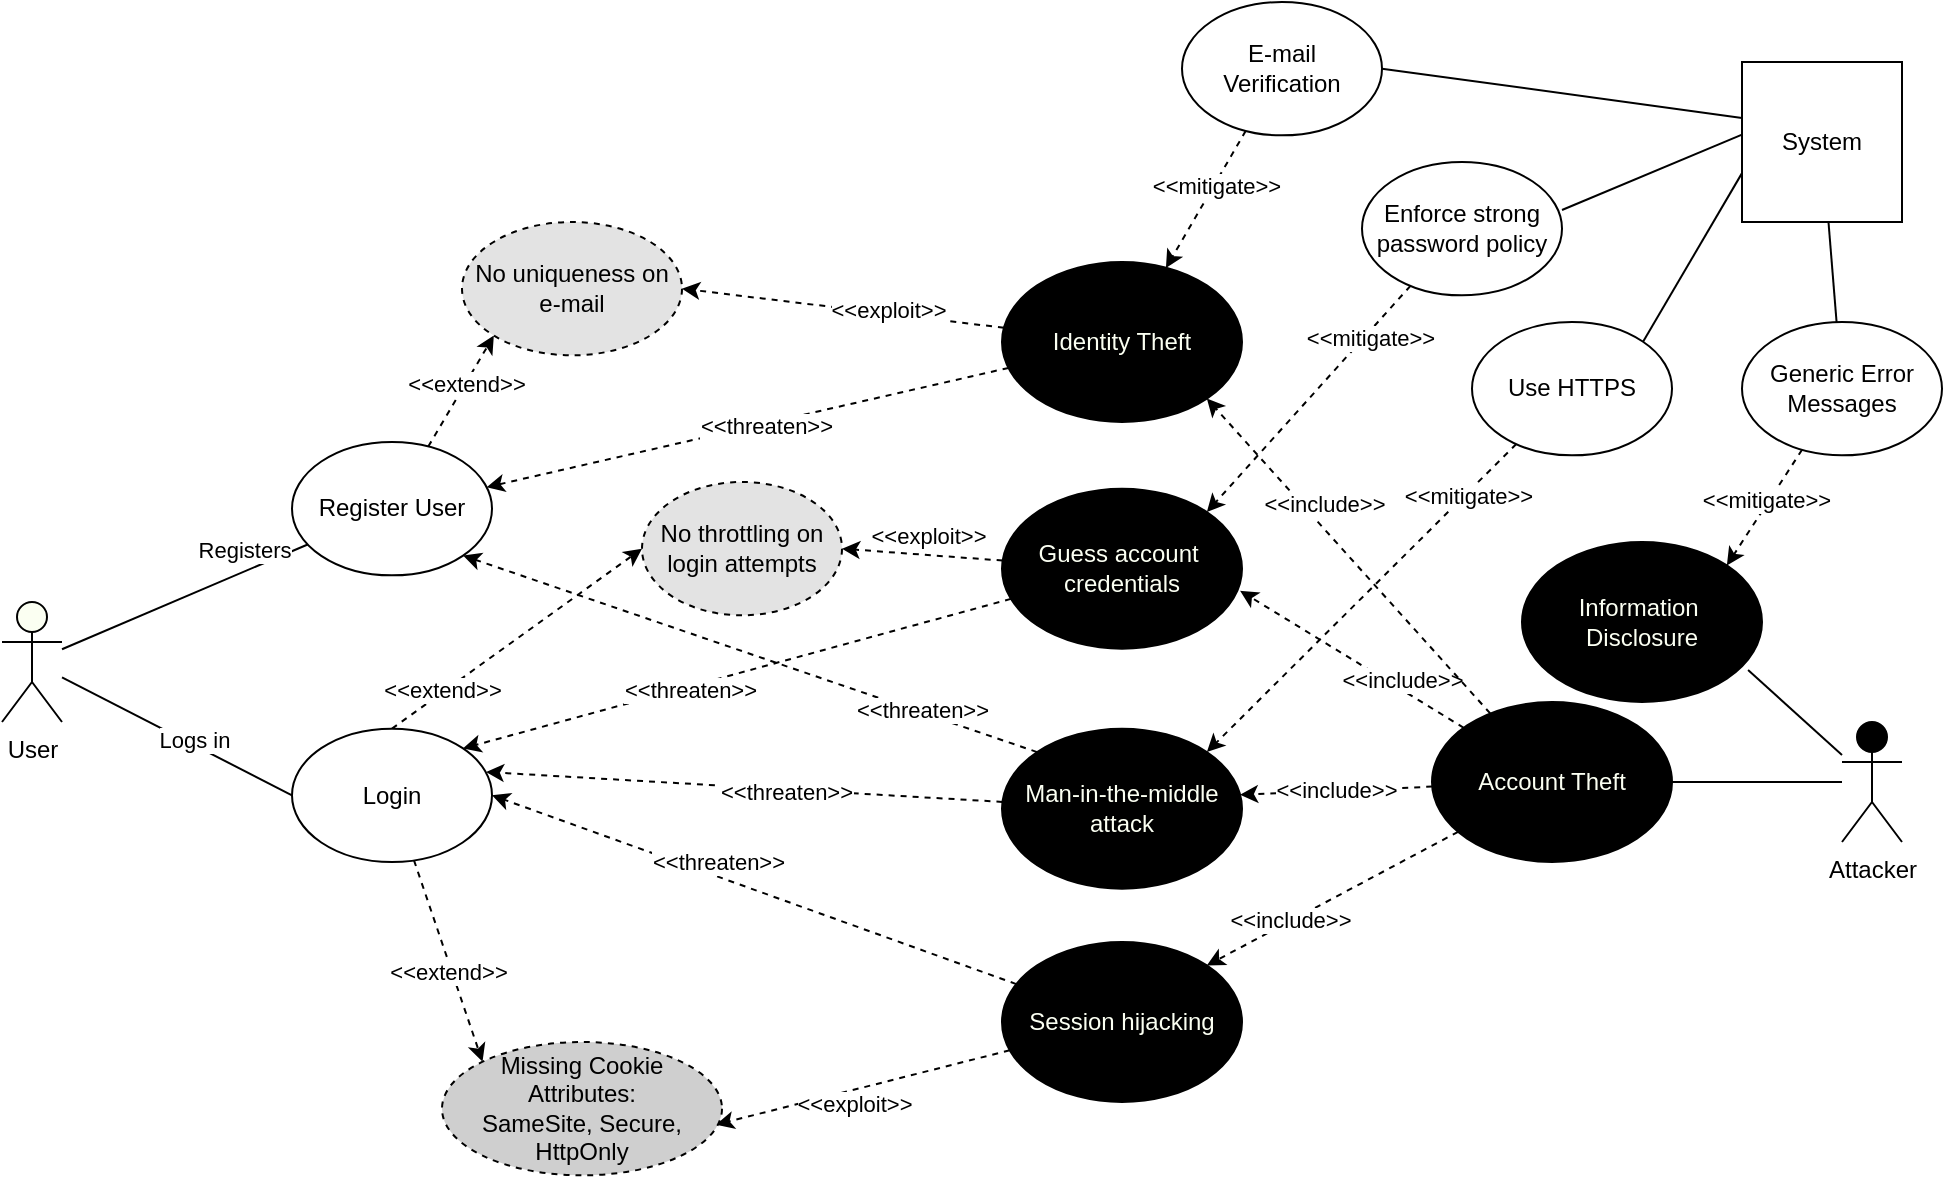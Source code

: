 <mxfile version="14.6.11" type="github">
  <diagram id="ryVlB7PdQjzx0bgTUUh0" name="Page-1">
    <mxGraphModel dx="1287" dy="754" grid="1" gridSize="10" guides="1" tooltips="1" connect="1" arrows="1" fold="1" page="1" pageScale="1" pageWidth="1654" pageHeight="1169" math="0" shadow="0">
      <root>
        <mxCell id="0" />
        <mxCell id="1" parent="0" />
        <mxCell id="sZjGSIEbr4CvCZts8M8v-53" style="edgeStyle=none;rounded=0;orthogonalLoop=1;jettySize=auto;html=1;entryX=1;entryY=0.5;entryDx=0;entryDy=0;endArrow=none;endFill=0;" parent="1" source="sZjGSIEbr4CvCZts8M8v-1" target="sZjGSIEbr4CvCZts8M8v-14" edge="1">
          <mxGeometry relative="1" as="geometry" />
        </mxCell>
        <mxCell id="Xejvp9J6sHZH6csEbWsi-18" style="edgeStyle=none;rounded=0;orthogonalLoop=1;jettySize=auto;html=1;entryX=0.942;entryY=0.8;entryDx=0;entryDy=0;entryPerimeter=0;endArrow=none;endFill=0;" edge="1" parent="1" source="sZjGSIEbr4CvCZts8M8v-1" target="Xejvp9J6sHZH6csEbWsi-17">
          <mxGeometry relative="1" as="geometry" />
        </mxCell>
        <mxCell id="sZjGSIEbr4CvCZts8M8v-1" value="Attacker" style="shape=umlActor;verticalLabelPosition=bottom;verticalAlign=top;html=1;outlineConnect=0;fillColor=#000000;" parent="1" vertex="1">
          <mxGeometry x="1230" y="380" width="30" height="60" as="geometry" />
        </mxCell>
        <mxCell id="sZjGSIEbr4CvCZts8M8v-20" style="edgeStyle=none;rounded=0;orthogonalLoop=1;jettySize=auto;html=1;endArrow=none;endFill=0;" parent="1" source="sZjGSIEbr4CvCZts8M8v-7" target="sZjGSIEbr4CvCZts8M8v-12" edge="1">
          <mxGeometry relative="1" as="geometry" />
        </mxCell>
        <mxCell id="sZjGSIEbr4CvCZts8M8v-21" value="Registers" style="edgeLabel;html=1;align=center;verticalAlign=middle;resizable=0;points=[];" parent="sZjGSIEbr4CvCZts8M8v-20" vertex="1" connectable="0">
          <mxGeometry x="0.382" y="-2" relative="1" as="geometry">
            <mxPoint x="4.63" y="-15.59" as="offset" />
          </mxGeometry>
        </mxCell>
        <mxCell id="sZjGSIEbr4CvCZts8M8v-22" style="edgeStyle=none;rounded=0;orthogonalLoop=1;jettySize=auto;html=1;entryX=0;entryY=0.5;entryDx=0;entryDy=0;endArrow=none;endFill=0;" parent="1" source="sZjGSIEbr4CvCZts8M8v-7" target="sZjGSIEbr4CvCZts8M8v-8" edge="1">
          <mxGeometry relative="1" as="geometry" />
        </mxCell>
        <mxCell id="sZjGSIEbr4CvCZts8M8v-25" value="Logs in" style="edgeLabel;html=1;align=center;verticalAlign=middle;resizable=0;points=[];" parent="sZjGSIEbr4CvCZts8M8v-22" vertex="1" connectable="0">
          <mxGeometry x="0.126" y="2" relative="1" as="geometry">
            <mxPoint as="offset" />
          </mxGeometry>
        </mxCell>
        <mxCell id="sZjGSIEbr4CvCZts8M8v-7" value="User" style="shape=umlActor;verticalLabelPosition=bottom;verticalAlign=top;html=1;outlineConnect=0;fillColor=#FBFFF2;" parent="1" vertex="1">
          <mxGeometry x="310" y="320.0" width="30" height="60" as="geometry" />
        </mxCell>
        <mxCell id="sZjGSIEbr4CvCZts8M8v-43" style="edgeStyle=none;rounded=0;orthogonalLoop=1;jettySize=auto;html=1;entryX=0;entryY=0.5;entryDx=0;entryDy=0;dashed=1;exitX=0.5;exitY=0;exitDx=0;exitDy=0;" parent="1" source="sZjGSIEbr4CvCZts8M8v-8" target="sZjGSIEbr4CvCZts8M8v-42" edge="1">
          <mxGeometry relative="1" as="geometry" />
        </mxCell>
        <mxCell id="sZjGSIEbr4CvCZts8M8v-50" value="&amp;lt;&amp;lt;extend&amp;gt;&amp;gt;" style="edgeLabel;html=1;align=center;verticalAlign=middle;resizable=0;points=[];" parent="sZjGSIEbr4CvCZts8M8v-43" vertex="1" connectable="0">
          <mxGeometry x="-0.451" y="2" relative="1" as="geometry">
            <mxPoint x="-8.9" y="6.52" as="offset" />
          </mxGeometry>
        </mxCell>
        <mxCell id="sZjGSIEbr4CvCZts8M8v-70" style="edgeStyle=none;rounded=0;orthogonalLoop=1;jettySize=auto;html=1;dashed=1;entryX=0;entryY=0;entryDx=0;entryDy=0;" parent="1" source="sZjGSIEbr4CvCZts8M8v-8" target="sZjGSIEbr4CvCZts8M8v-71" edge="1">
          <mxGeometry relative="1" as="geometry">
            <mxPoint x="625" y="480" as="targetPoint" />
          </mxGeometry>
        </mxCell>
        <mxCell id="sZjGSIEbr4CvCZts8M8v-73" value="&amp;lt;&amp;lt;extend&amp;gt;&amp;gt;" style="edgeLabel;html=1;align=center;verticalAlign=middle;resizable=0;points=[];" parent="sZjGSIEbr4CvCZts8M8v-70" vertex="1" connectable="0">
          <mxGeometry x="0.284" y="2" relative="1" as="geometry">
            <mxPoint x="-7.43" y="-8.83" as="offset" />
          </mxGeometry>
        </mxCell>
        <mxCell id="sZjGSIEbr4CvCZts8M8v-8" value="Login" style="ellipse;whiteSpace=wrap;html=1;" parent="1" vertex="1">
          <mxGeometry x="455" y="383.33" width="100" height="66.67" as="geometry" />
        </mxCell>
        <mxCell id="dVIonwqCxStYmmZDMTs0-17" style="edgeStyle=none;rounded=0;orthogonalLoop=1;jettySize=auto;html=1;entryX=0.97;entryY=0.325;entryDx=0;entryDy=0;dashed=1;endArrow=classic;endFill=1;entryPerimeter=0;" parent="1" source="sZjGSIEbr4CvCZts8M8v-11" target="sZjGSIEbr4CvCZts8M8v-8" edge="1">
          <mxGeometry relative="1" as="geometry" />
        </mxCell>
        <mxCell id="dVIonwqCxStYmmZDMTs0-18" value="&amp;lt;&amp;lt;threaten&amp;gt;&amp;gt;" style="edgeLabel;html=1;align=center;verticalAlign=middle;resizable=0;points=[];" parent="dVIonwqCxStYmmZDMTs0-17" vertex="1" connectable="0">
          <mxGeometry x="-0.162" y="2" relative="1" as="geometry">
            <mxPoint y="-1" as="offset" />
          </mxGeometry>
        </mxCell>
        <mxCell id="sZjGSIEbr4CvCZts8M8v-11" value="&lt;font color=&quot;#fbfff2&quot;&gt;Man-in-the-middle&lt;br&gt;attack&lt;br&gt;&lt;/font&gt;" style="ellipse;whiteSpace=wrap;html=1;fillColor=#000000;" parent="1" vertex="1">
          <mxGeometry x="810" y="383.33" width="120" height="80" as="geometry" />
        </mxCell>
        <mxCell id="Xejvp9J6sHZH6csEbWsi-5" style="rounded=0;orthogonalLoop=1;jettySize=auto;html=1;entryX=0;entryY=1;entryDx=0;entryDy=0;dashed=1;" edge="1" parent="1" source="sZjGSIEbr4CvCZts8M8v-12" target="Xejvp9J6sHZH6csEbWsi-4">
          <mxGeometry relative="1" as="geometry" />
        </mxCell>
        <mxCell id="Xejvp9J6sHZH6csEbWsi-6" value="&amp;lt;&amp;lt;extend&amp;gt;&amp;gt;" style="edgeLabel;html=1;align=center;verticalAlign=middle;resizable=0;points=[];" vertex="1" connectable="0" parent="Xejvp9J6sHZH6csEbWsi-5">
          <mxGeometry x="0.142" relative="1" as="geometry">
            <mxPoint as="offset" />
          </mxGeometry>
        </mxCell>
        <mxCell id="sZjGSIEbr4CvCZts8M8v-12" value="Register User" style="ellipse;whiteSpace=wrap;html=1;" parent="1" vertex="1">
          <mxGeometry x="455" y="240" width="100" height="66.67" as="geometry" />
        </mxCell>
        <mxCell id="dVIonwqCxStYmmZDMTs0-7" style="edgeStyle=none;rounded=0;orthogonalLoop=1;jettySize=auto;html=1;entryX=1;entryY=0;entryDx=0;entryDy=0;endArrow=classic;endFill=1;dashed=1;" parent="1" source="sZjGSIEbr4CvCZts8M8v-13" target="sZjGSIEbr4CvCZts8M8v-11" edge="1">
          <mxGeometry relative="1" as="geometry" />
        </mxCell>
        <mxCell id="dVIonwqCxStYmmZDMTs0-8" value="&amp;lt;&amp;lt;mitigate&amp;gt;&amp;gt;" style="edgeLabel;html=1;align=center;verticalAlign=middle;resizable=0;points=[];" parent="dVIonwqCxStYmmZDMTs0-7" vertex="1" connectable="0">
          <mxGeometry x="-0.669" y="1" relative="1" as="geometry">
            <mxPoint as="offset" />
          </mxGeometry>
        </mxCell>
        <mxCell id="sZjGSIEbr4CvCZts8M8v-13" value="Use HTTPS" style="ellipse;whiteSpace=wrap;html=1;" parent="1" vertex="1">
          <mxGeometry x="1045" y="180" width="100" height="66.67" as="geometry" />
        </mxCell>
        <mxCell id="sZjGSIEbr4CvCZts8M8v-47" value="&amp;lt;&amp;lt;include&amp;gt;&amp;gt;" style="edgeStyle=none;rounded=0;orthogonalLoop=1;jettySize=auto;html=1;entryX=0.992;entryY=0.638;entryDx=0;entryDy=0;entryPerimeter=0;dashed=1;" parent="1" source="sZjGSIEbr4CvCZts8M8v-14" target="sZjGSIEbr4CvCZts8M8v-29" edge="1">
          <mxGeometry x="-0.416" y="-3" relative="1" as="geometry">
            <mxPoint y="-1" as="offset" />
          </mxGeometry>
        </mxCell>
        <mxCell id="sZjGSIEbr4CvCZts8M8v-48" value="&amp;lt;&amp;lt;include&amp;gt;&amp;gt;" style="edgeStyle=none;rounded=0;orthogonalLoop=1;jettySize=auto;html=1;entryX=0.992;entryY=0.413;entryDx=0;entryDy=0;entryPerimeter=0;dashed=1;" parent="1" source="sZjGSIEbr4CvCZts8M8v-14" target="sZjGSIEbr4CvCZts8M8v-11" edge="1">
          <mxGeometry relative="1" as="geometry" />
        </mxCell>
        <mxCell id="sZjGSIEbr4CvCZts8M8v-51" style="edgeStyle=none;rounded=0;orthogonalLoop=1;jettySize=auto;html=1;entryX=1;entryY=0;entryDx=0;entryDy=0;dashed=1;" parent="1" source="sZjGSIEbr4CvCZts8M8v-14" target="sZjGSIEbr4CvCZts8M8v-46" edge="1">
          <mxGeometry relative="1" as="geometry" />
        </mxCell>
        <mxCell id="sZjGSIEbr4CvCZts8M8v-52" value="&amp;lt;&amp;lt;include&amp;gt;&amp;gt;" style="edgeLabel;html=1;align=center;verticalAlign=middle;resizable=0;points=[];" parent="sZjGSIEbr4CvCZts8M8v-51" vertex="1" connectable="0">
          <mxGeometry x="0.337" y="-1" relative="1" as="geometry">
            <mxPoint as="offset" />
          </mxGeometry>
        </mxCell>
        <mxCell id="sZjGSIEbr4CvCZts8M8v-95" style="edgeStyle=none;rounded=0;orthogonalLoop=1;jettySize=auto;html=1;dashed=1;entryX=1;entryY=1;entryDx=0;entryDy=0;" parent="1" source="sZjGSIEbr4CvCZts8M8v-14" target="sZjGSIEbr4CvCZts8M8v-86" edge="1">
          <mxGeometry relative="1" as="geometry">
            <mxPoint x="1085" y="320" as="targetPoint" />
          </mxGeometry>
        </mxCell>
        <mxCell id="sZjGSIEbr4CvCZts8M8v-96" value="&amp;lt;&amp;lt;include&amp;gt;&amp;gt;" style="edgeLabel;html=1;align=center;verticalAlign=middle;resizable=0;points=[];" parent="sZjGSIEbr4CvCZts8M8v-95" vertex="1" connectable="0">
          <mxGeometry x="-0.04" y="4" relative="1" as="geometry">
            <mxPoint x="-12.91" y="-32.57" as="offset" />
          </mxGeometry>
        </mxCell>
        <mxCell id="sZjGSIEbr4CvCZts8M8v-14" value="&lt;font color=&quot;#fbfff2&quot;&gt;Account Theft&lt;br&gt;&lt;/font&gt;" style="ellipse;whiteSpace=wrap;html=1;fillColor=#000000;" parent="1" vertex="1">
          <mxGeometry x="1025" y="370" width="120" height="80" as="geometry" />
        </mxCell>
        <mxCell id="sZjGSIEbr4CvCZts8M8v-82" style="edgeStyle=none;rounded=0;orthogonalLoop=1;jettySize=auto;html=1;entryX=1;entryY=0.36;entryDx=0;entryDy=0;entryPerimeter=0;endArrow=none;endFill=0;" parent="1" target="sZjGSIEbr4CvCZts8M8v-28" edge="1">
          <mxGeometry relative="1" as="geometry">
            <mxPoint x="1180" y="86.286" as="sourcePoint" />
          </mxGeometry>
        </mxCell>
        <mxCell id="sZjGSIEbr4CvCZts8M8v-88" style="edgeStyle=none;rounded=0;orthogonalLoop=1;jettySize=auto;html=1;entryX=1;entryY=0.5;entryDx=0;entryDy=0;endArrow=none;endFill=0;" parent="1" target="sZjGSIEbr4CvCZts8M8v-84" edge="1">
          <mxGeometry relative="1" as="geometry">
            <mxPoint x="1180" y="77.949" as="sourcePoint" />
          </mxGeometry>
        </mxCell>
        <mxCell id="dVIonwqCxStYmmZDMTs0-6" style="rounded=0;orthogonalLoop=1;jettySize=auto;html=1;entryX=1;entryY=0;entryDx=0;entryDy=0;endArrow=none;endFill=0;" parent="1" target="sZjGSIEbr4CvCZts8M8v-13" edge="1">
          <mxGeometry relative="1" as="geometry">
            <mxPoint x="1180" y="105.567" as="sourcePoint" />
          </mxGeometry>
        </mxCell>
        <mxCell id="sZjGSIEbr4CvCZts8M8v-34" style="edgeStyle=none;rounded=0;orthogonalLoop=1;jettySize=auto;html=1;entryX=1;entryY=0;entryDx=0;entryDy=0;dashed=1;" parent="1" source="sZjGSIEbr4CvCZts8M8v-28" target="sZjGSIEbr4CvCZts8M8v-29" edge="1">
          <mxGeometry relative="1" as="geometry" />
        </mxCell>
        <mxCell id="sZjGSIEbr4CvCZts8M8v-35" value="&amp;lt;&amp;lt;mitigate&amp;gt;&amp;gt;" style="edgeLabel;html=1;align=center;verticalAlign=middle;resizable=0;points=[];" parent="sZjGSIEbr4CvCZts8M8v-34" vertex="1" connectable="0">
          <mxGeometry x="-0.385" y="-1" relative="1" as="geometry">
            <mxPoint x="11.26" y="-8.32" as="offset" />
          </mxGeometry>
        </mxCell>
        <mxCell id="sZjGSIEbr4CvCZts8M8v-28" value="Enforce strong&lt;br&gt;password policy" style="ellipse;whiteSpace=wrap;html=1;" parent="1" vertex="1">
          <mxGeometry x="990" y="100" width="100" height="66.67" as="geometry" />
        </mxCell>
        <mxCell id="sZjGSIEbr4CvCZts8M8v-62" style="edgeStyle=none;rounded=0;orthogonalLoop=1;jettySize=auto;html=1;entryX=1;entryY=0.5;entryDx=0;entryDy=0;dashed=1;" parent="1" source="sZjGSIEbr4CvCZts8M8v-29" target="sZjGSIEbr4CvCZts8M8v-42" edge="1">
          <mxGeometry relative="1" as="geometry" />
        </mxCell>
        <mxCell id="sZjGSIEbr4CvCZts8M8v-63" value="&amp;lt;&amp;lt;exploit&amp;gt;&amp;gt;" style="edgeLabel;html=1;align=center;verticalAlign=middle;resizable=0;points=[];" parent="sZjGSIEbr4CvCZts8M8v-62" vertex="1" connectable="0">
          <mxGeometry x="0.275" y="-1" relative="1" as="geometry">
            <mxPoint x="13.87" y="-7.47" as="offset" />
          </mxGeometry>
        </mxCell>
        <mxCell id="dVIonwqCxStYmmZDMTs0-19" style="edgeStyle=none;rounded=0;orthogonalLoop=1;jettySize=auto;html=1;dashed=1;endArrow=classic;endFill=1;entryX=1;entryY=0;entryDx=0;entryDy=0;" parent="1" source="sZjGSIEbr4CvCZts8M8v-29" target="sZjGSIEbr4CvCZts8M8v-8" edge="1">
          <mxGeometry relative="1" as="geometry" />
        </mxCell>
        <mxCell id="dVIonwqCxStYmmZDMTs0-20" value="&amp;lt;&amp;lt;threaten&amp;gt;&amp;gt;" style="edgeLabel;html=1;align=center;verticalAlign=middle;resizable=0;points=[];" parent="dVIonwqCxStYmmZDMTs0-19" vertex="1" connectable="0">
          <mxGeometry x="0.124" relative="1" as="geometry">
            <mxPoint x="-6.63" y="3.5" as="offset" />
          </mxGeometry>
        </mxCell>
        <mxCell id="sZjGSIEbr4CvCZts8M8v-29" value="&lt;font color=&quot;#fbfff2&quot;&gt;Guess account&amp;nbsp;&lt;br&gt;credentials&lt;br&gt;&lt;/font&gt;" style="ellipse;whiteSpace=wrap;html=1;fillColor=#000000;" parent="1" vertex="1">
          <mxGeometry x="810" y="263.33" width="120" height="80" as="geometry" />
        </mxCell>
        <mxCell id="sZjGSIEbr4CvCZts8M8v-42" value="No throttling on&lt;br&gt;login attempts" style="ellipse;whiteSpace=wrap;html=1;dashed=1;fillColor=#E3E3E3;" parent="1" vertex="1">
          <mxGeometry x="630" y="260.0" width="100" height="66.67" as="geometry" />
        </mxCell>
        <mxCell id="sZjGSIEbr4CvCZts8M8v-72" value="&amp;lt;&amp;lt;exploit&amp;gt;&amp;gt;" style="edgeStyle=none;rounded=0;orthogonalLoop=1;jettySize=auto;html=1;entryX=0.979;entryY=0.62;entryDx=0;entryDy=0;entryPerimeter=0;dashed=1;" parent="1" source="sZjGSIEbr4CvCZts8M8v-46" target="sZjGSIEbr4CvCZts8M8v-71" edge="1">
          <mxGeometry x="0.088" y="7" relative="1" as="geometry">
            <mxPoint as="offset" />
          </mxGeometry>
        </mxCell>
        <mxCell id="dVIonwqCxStYmmZDMTs0-15" style="edgeStyle=none;rounded=0;orthogonalLoop=1;jettySize=auto;html=1;entryX=1;entryY=0.5;entryDx=0;entryDy=0;dashed=1;endArrow=classic;endFill=1;" parent="1" source="sZjGSIEbr4CvCZts8M8v-46" target="sZjGSIEbr4CvCZts8M8v-8" edge="1">
          <mxGeometry relative="1" as="geometry" />
        </mxCell>
        <mxCell id="dVIonwqCxStYmmZDMTs0-16" value="&amp;lt;&amp;lt;threaten&amp;gt;&amp;gt;" style="edgeLabel;html=1;align=center;verticalAlign=middle;resizable=0;points=[];" parent="dVIonwqCxStYmmZDMTs0-15" vertex="1" connectable="0">
          <mxGeometry x="0.584" y="2" relative="1" as="geometry">
            <mxPoint x="59.13" y="11.72" as="offset" />
          </mxGeometry>
        </mxCell>
        <mxCell id="sZjGSIEbr4CvCZts8M8v-46" value="&lt;font color=&quot;#fbfff2&quot;&gt;Session hijacking&lt;br&gt;&lt;/font&gt;" style="ellipse;whiteSpace=wrap;html=1;fillColor=#000000;" parent="1" vertex="1">
          <mxGeometry x="810" y="490" width="120" height="80" as="geometry" />
        </mxCell>
        <mxCell id="sZjGSIEbr4CvCZts8M8v-71" value="Missing Cookie Attributes:&lt;br&gt;SameSite, Secure, HttpOnly" style="ellipse;whiteSpace=wrap;html=1;dashed=1;fillColor=#CFCFCF;" parent="1" vertex="1">
          <mxGeometry x="530" y="540" width="140" height="66.67" as="geometry" />
        </mxCell>
        <mxCell id="dVIonwqCxStYmmZDMTs0-10" style="edgeStyle=none;rounded=0;orthogonalLoop=1;jettySize=auto;html=1;entryX=0.683;entryY=0.038;entryDx=0;entryDy=0;entryPerimeter=0;endArrow=classic;endFill=1;dashed=1;" parent="1" source="sZjGSIEbr4CvCZts8M8v-84" target="sZjGSIEbr4CvCZts8M8v-86" edge="1">
          <mxGeometry relative="1" as="geometry" />
        </mxCell>
        <mxCell id="dVIonwqCxStYmmZDMTs0-22" value="&amp;lt;&amp;lt;mitigate&amp;gt;&amp;gt;" style="edgeLabel;html=1;align=center;verticalAlign=middle;resizable=0;points=[];" parent="dVIonwqCxStYmmZDMTs0-10" vertex="1" connectable="0">
          <mxGeometry x="-0.233" y="1" relative="1" as="geometry">
            <mxPoint x="-1" as="offset" />
          </mxGeometry>
        </mxCell>
        <mxCell id="sZjGSIEbr4CvCZts8M8v-84" value="E-mail &lt;br&gt;Verification" style="ellipse;whiteSpace=wrap;html=1;" parent="1" vertex="1">
          <mxGeometry x="900" y="20" width="100" height="66.67" as="geometry" />
        </mxCell>
        <mxCell id="oDKWI_df3i786pfNXXXN-1" style="rounded=0;orthogonalLoop=1;jettySize=auto;html=1;dashed=1;" parent="1" source="sZjGSIEbr4CvCZts8M8v-86" target="sZjGSIEbr4CvCZts8M8v-12" edge="1">
          <mxGeometry relative="1" as="geometry" />
        </mxCell>
        <mxCell id="oDKWI_df3i786pfNXXXN-2" value="&amp;lt;&amp;lt;threaten&amp;gt;&amp;gt;" style="edgeLabel;html=1;align=center;verticalAlign=middle;resizable=0;points=[];" parent="oDKWI_df3i786pfNXXXN-1" vertex="1" connectable="0">
          <mxGeometry x="-0.077" y="1" relative="1" as="geometry">
            <mxPoint x="-1" as="offset" />
          </mxGeometry>
        </mxCell>
        <mxCell id="Xejvp9J6sHZH6csEbWsi-7" style="edgeStyle=none;rounded=0;orthogonalLoop=1;jettySize=auto;html=1;entryX=1;entryY=0.5;entryDx=0;entryDy=0;dashed=1;" edge="1" parent="1" source="sZjGSIEbr4CvCZts8M8v-86" target="Xejvp9J6sHZH6csEbWsi-4">
          <mxGeometry relative="1" as="geometry" />
        </mxCell>
        <mxCell id="Xejvp9J6sHZH6csEbWsi-8" value="&amp;lt;&amp;lt;exploit&amp;gt;&amp;gt;" style="edgeLabel;html=1;align=center;verticalAlign=middle;resizable=0;points=[];" vertex="1" connectable="0" parent="Xejvp9J6sHZH6csEbWsi-7">
          <mxGeometry x="-0.277" y="-2" relative="1" as="geometry">
            <mxPoint as="offset" />
          </mxGeometry>
        </mxCell>
        <mxCell id="sZjGSIEbr4CvCZts8M8v-86" value="&lt;font color=&quot;#fbfff2&quot;&gt;Identity Theft&lt;br&gt;&lt;/font&gt;" style="ellipse;whiteSpace=wrap;html=1;fillColor=#000000;" parent="1" vertex="1">
          <mxGeometry x="810" y="150.0" width="120" height="80" as="geometry" />
        </mxCell>
        <mxCell id="oDKWI_df3i786pfNXXXN-3" style="edgeStyle=none;rounded=0;orthogonalLoop=1;jettySize=auto;html=1;entryX=1;entryY=1;entryDx=0;entryDy=0;dashed=1;endArrow=classic;endFill=1;exitX=0;exitY=0;exitDx=0;exitDy=0;" parent="1" source="sZjGSIEbr4CvCZts8M8v-11" target="sZjGSIEbr4CvCZts8M8v-12" edge="1">
          <mxGeometry relative="1" as="geometry">
            <mxPoint x="820.327" y="422.498" as="sourcePoint" />
            <mxPoint x="550.533" y="403.213" as="targetPoint" />
          </mxGeometry>
        </mxCell>
        <mxCell id="oDKWI_df3i786pfNXXXN-4" value="&amp;lt;&amp;lt;threaten&amp;gt;&amp;gt;" style="edgeLabel;html=1;align=center;verticalAlign=middle;resizable=0;points=[];" parent="oDKWI_df3i786pfNXXXN-3" vertex="1" connectable="0">
          <mxGeometry x="-0.162" y="2" relative="1" as="geometry">
            <mxPoint x="63.07" y="18.01" as="offset" />
          </mxGeometry>
        </mxCell>
        <mxCell id="Xejvp9J6sHZH6csEbWsi-16" style="edgeStyle=none;rounded=0;orthogonalLoop=1;jettySize=auto;html=1;endArrow=none;endFill=0;" edge="1" parent="1" source="Xejvp9J6sHZH6csEbWsi-2" target="Xejvp9J6sHZH6csEbWsi-14">
          <mxGeometry relative="1" as="geometry" />
        </mxCell>
        <mxCell id="Xejvp9J6sHZH6csEbWsi-2" value="System" style="whiteSpace=wrap;html=1;aspect=fixed;" vertex="1" parent="1">
          <mxGeometry x="1180" y="50" width="80" height="80" as="geometry" />
        </mxCell>
        <mxCell id="Xejvp9J6sHZH6csEbWsi-4" value="No uniqueness on e-mail" style="ellipse;whiteSpace=wrap;html=1;dashed=1;fillColor=#E3E3E3;" vertex="1" parent="1">
          <mxGeometry x="540" y="130" width="110" height="66.67" as="geometry" />
        </mxCell>
        <mxCell id="Xejvp9J6sHZH6csEbWsi-19" style="edgeStyle=none;rounded=0;orthogonalLoop=1;jettySize=auto;html=1;entryX=1;entryY=0;entryDx=0;entryDy=0;endArrow=classic;endFill=1;dashed=1;" edge="1" parent="1" source="Xejvp9J6sHZH6csEbWsi-14" target="Xejvp9J6sHZH6csEbWsi-17">
          <mxGeometry relative="1" as="geometry" />
        </mxCell>
        <mxCell id="Xejvp9J6sHZH6csEbWsi-20" value="&amp;lt;&amp;lt;mitigate&amp;gt;&amp;gt;" style="edgeLabel;html=1;align=center;verticalAlign=middle;resizable=0;points=[];" vertex="1" connectable="0" parent="Xejvp9J6sHZH6csEbWsi-19">
          <mxGeometry x="-0.104" y="-2" relative="1" as="geometry">
            <mxPoint as="offset" />
          </mxGeometry>
        </mxCell>
        <mxCell id="Xejvp9J6sHZH6csEbWsi-14" value="Generic Error&lt;br&gt;Messages" style="ellipse;whiteSpace=wrap;html=1;" vertex="1" parent="1">
          <mxGeometry x="1180" y="180" width="100" height="66.67" as="geometry" />
        </mxCell>
        <mxCell id="Xejvp9J6sHZH6csEbWsi-17" value="&lt;font color=&quot;#fbfff2&quot;&gt;Information&amp;nbsp;&lt;br&gt;Disclosure&lt;br&gt;&lt;/font&gt;" style="ellipse;whiteSpace=wrap;html=1;fillColor=#000000;" vertex="1" parent="1">
          <mxGeometry x="1070" y="290" width="120" height="80" as="geometry" />
        </mxCell>
      </root>
    </mxGraphModel>
  </diagram>
</mxfile>
